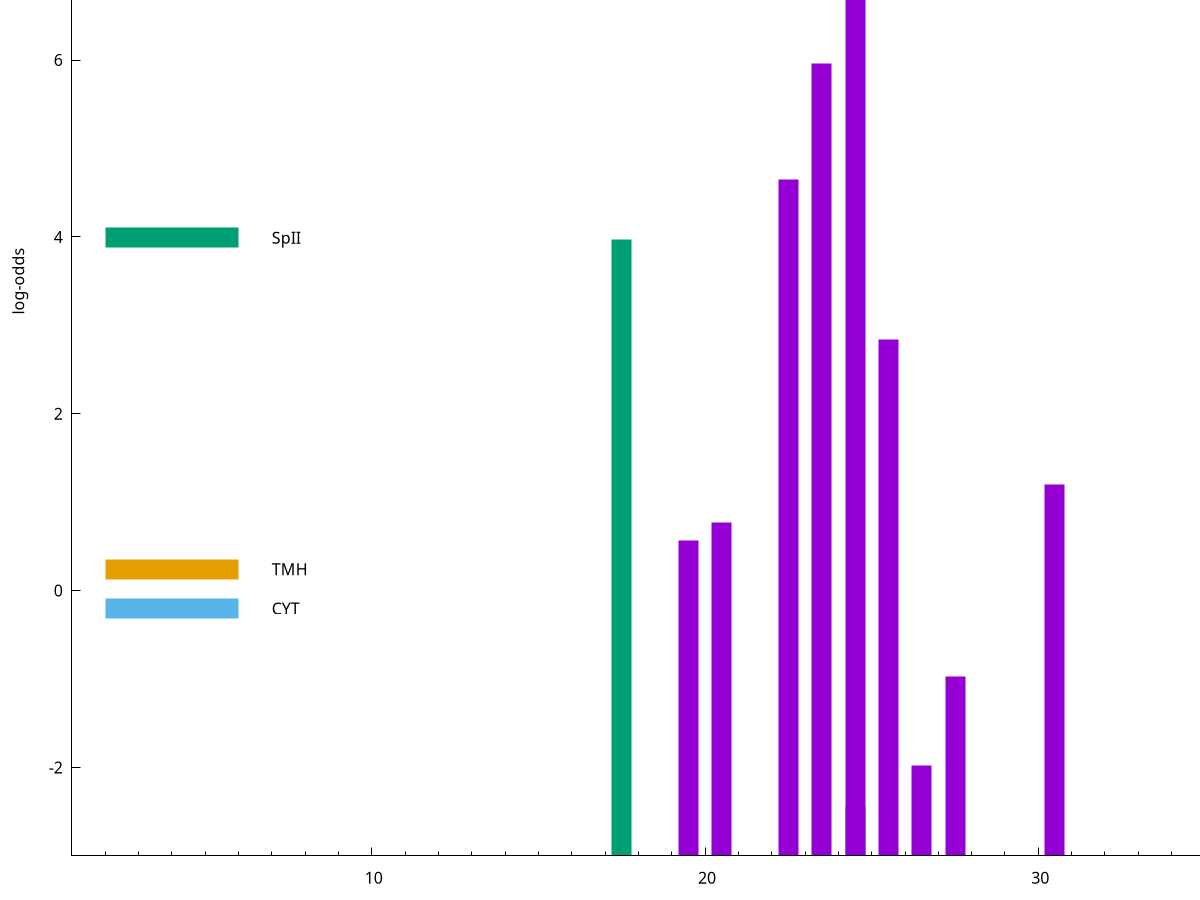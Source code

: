 set title "LipoP predictions for SRR5666402.gff"
set size 2., 1.4
set xrange [1:70] 
set mxtics 10
set yrange [-3:10]
set y2range [0:13]
set ylabel "log-odds"
set term postscript eps color solid "Helvetica" 30
set output "SRR5666402.gff3.eps"
set arrow from 2,8.13105 to 6,8.13105 nohead lt 1 lw 20
set label "SpI" at 7,8.13105
set arrow from 2,3.98944 to 6,3.98944 nohead lt 2 lw 20
set label "SpII" at 7,3.98944
set arrow from 2,0.242075 to 6,0.242075 nohead lt 4 lw 20
set label "TMH" at 7,0.242075
set arrow from 2,-0.200913 to 6,-0.200913 nohead lt 3 lw 20
set label "CYT" at 7,-0.200913
set arrow from 2,8.13105 to 6,8.13105 nohead lt 1 lw 20
set label "SpI" at 7,8.13105
# NOTE: The scores below are the log-odds scores with the threshold
# NOTE: subtracted (a hack to make gnuplot make the histogram all
# NOTE: look nice).
plot "-" axes x1y2 title "" with impulses lt 2 lw 20, "-" axes x1y2 title "" with impulses lt 1 lw 20
17.500000 6.972570
24.500000 0.562550
e
24.500000 10.487630
23.500000 8.957500
22.500000 7.653350
25.500000 5.835670
30.500000 4.198490
20.500000 3.770320
19.500000 3.567669
27.500000 2.025621
26.500000 1.022600
e
exit
